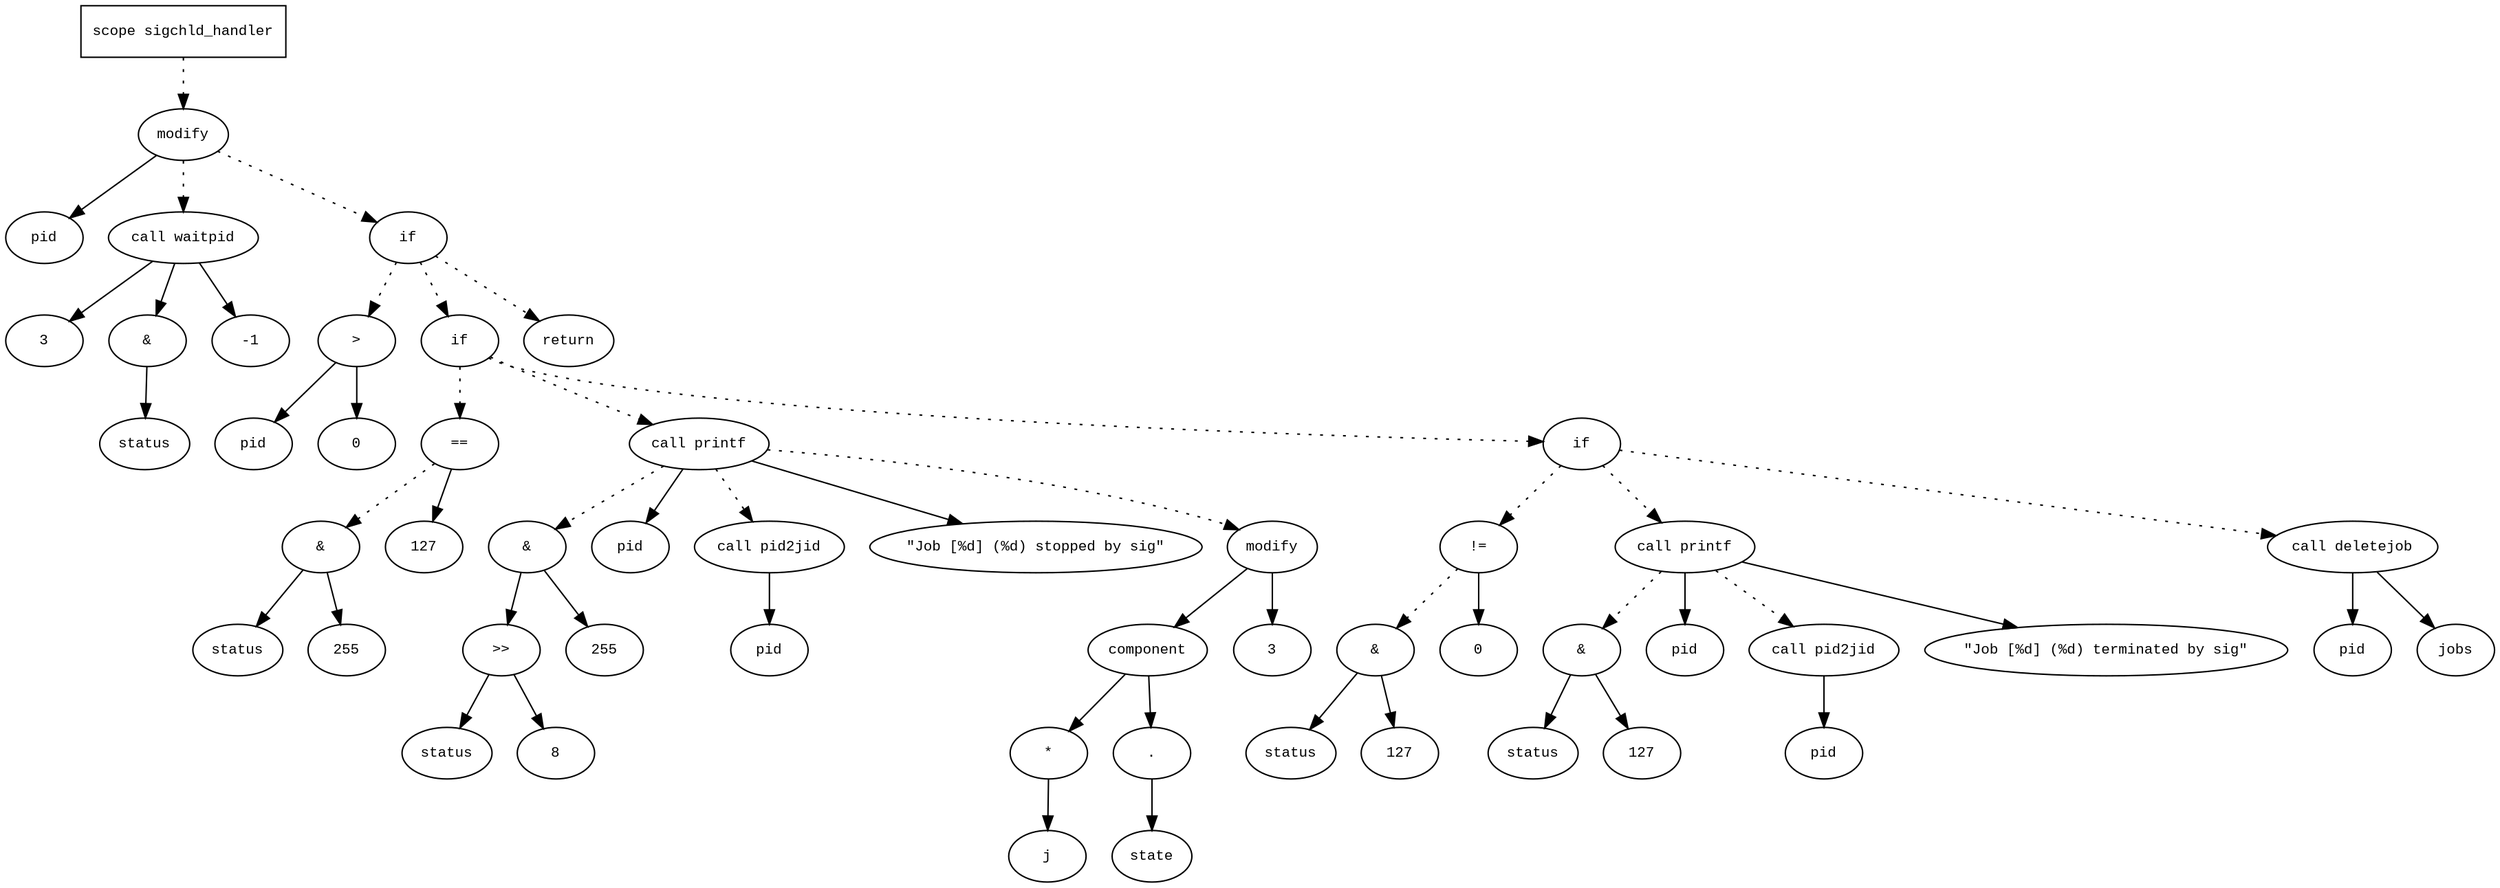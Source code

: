 digraph AST {
  graph [fontname="Times New Roman",fontsize=10];
  node  [fontname="Courier New",fontsize=10];
  edge  [fontname="Times New Roman",fontsize=10];

  node1 [label="scope sigchld_handler",shape=box];
  node2 [label="modify",shape=ellipse];
  node3 [label="pid",shape=ellipse];
  node2 -> node3;
  node4 [label="call waitpid",shape=ellipse];
  node5 [label="3",shape=ellipse];
  node4 -> node5;
  node6 [label="&",shape=ellipse];
  node4 -> node6;
  node7 [label="status",shape=ellipse];
  node6 -> node7;
  node8 [label="-1",shape=ellipse];
  node4 -> node8;
  node2 -> node4 [style=dotted];
  node1 -> node2 [style=dotted];
  node9 [label="if",shape=ellipse];
  node2 -> node9 [style=dotted];
  node10 [label=">",shape=ellipse];
  node11 [label="pid",shape=ellipse];
  node10 -> node11;
  node12 [label="0",shape=ellipse];
  node10 -> node12;
  node9 -> node10 [style=dotted];
  node13 [label="if",shape=ellipse];
  node9 -> node13 [style=dotted];
  node14 [label="==",shape=ellipse];
  node15 [label="&",shape=ellipse];
  node16 [label="status",shape=ellipse];
  node15 -> node16;
  node17 [label="255",shape=ellipse];
  node15 -> node17;
  node14 -> node15 [style=dotted];
  node18 [label="127",shape=ellipse];
  node14 -> node18;
  node13 -> node14 [style=dotted];
  node19 [label="call printf",shape=ellipse];
  node20 [label="&",shape=ellipse];
  node21 [label=">>",shape=ellipse];
  node22 [label="status",shape=ellipse];
  node21 -> node22;
  node23 [label="8",shape=ellipse];
  node21 -> node23;
  node20 -> node21;
  node24 [label="255",shape=ellipse];
  node20 -> node24;
  node19 -> node20 [style=dotted];
  node25 [label="pid",shape=ellipse];
  node19 -> node25;
  node26 [label="call pid2jid",shape=ellipse];
  node27 [label="pid",shape=ellipse];
  node26 -> node27;
  node19 -> node26 [style=dotted];
  node28 [label="\"Job [%d] (%d) stopped by sig\"",shape=ellipse];
  node19 -> node28;
  node13 -> node19 [style=dotted];
  node29 [label="modify",shape=ellipse];
  node30 [label="component",shape=ellipse];
  node29 -> node30;
  node31 [label="*",shape=ellipse];
  node32 [label="j",shape=ellipse];
  node31 -> node32;
  node30 -> node31;
  node33 [label=".",shape=ellipse];
  node30 -> node33;
  node34 [label="state",shape=ellipse];
  node33 -> node34;
  node35 [label="3",shape=ellipse];
  node29 -> node35;
  node19 -> node29 [style=dotted];
  node36 [label="if",shape=ellipse];
  node13 -> node36 [style=dotted];
  node37 [label="!=",shape=ellipse];
  node38 [label="&",shape=ellipse];
  node39 [label="status",shape=ellipse];
  node38 -> node39;
  node40 [label="127",shape=ellipse];
  node38 -> node40;
  node37 -> node38 [style=dotted];
  node41 [label="0",shape=ellipse];
  node37 -> node41;
  node36 -> node37 [style=dotted];
  node42 [label="call printf",shape=ellipse];
  node43 [label="&",shape=ellipse];
  node44 [label="status",shape=ellipse];
  node43 -> node44;
  node45 [label="127",shape=ellipse];
  node43 -> node45;
  node42 -> node43 [style=dotted];
  node46 [label="pid",shape=ellipse];
  node42 -> node46;
  node47 [label="call pid2jid",shape=ellipse];
  node48 [label="pid",shape=ellipse];
  node47 -> node48;
  node42 -> node47 [style=dotted];
  node49 [label="\"Job [%d] (%d) terminated by sig\"",shape=ellipse];
  node42 -> node49;
  node36 -> node42 [style=dotted];
  node50 [label="call deletejob",shape=ellipse];
  node51 [label="pid",shape=ellipse];
  node50 -> node51;
  node52 [label="jobs",shape=ellipse];
  node50 -> node52;
  node36 -> node50 [style=dotted];
  node53 [label="return",shape=ellipse];
  node9 -> node53 [style=dotted];
} 